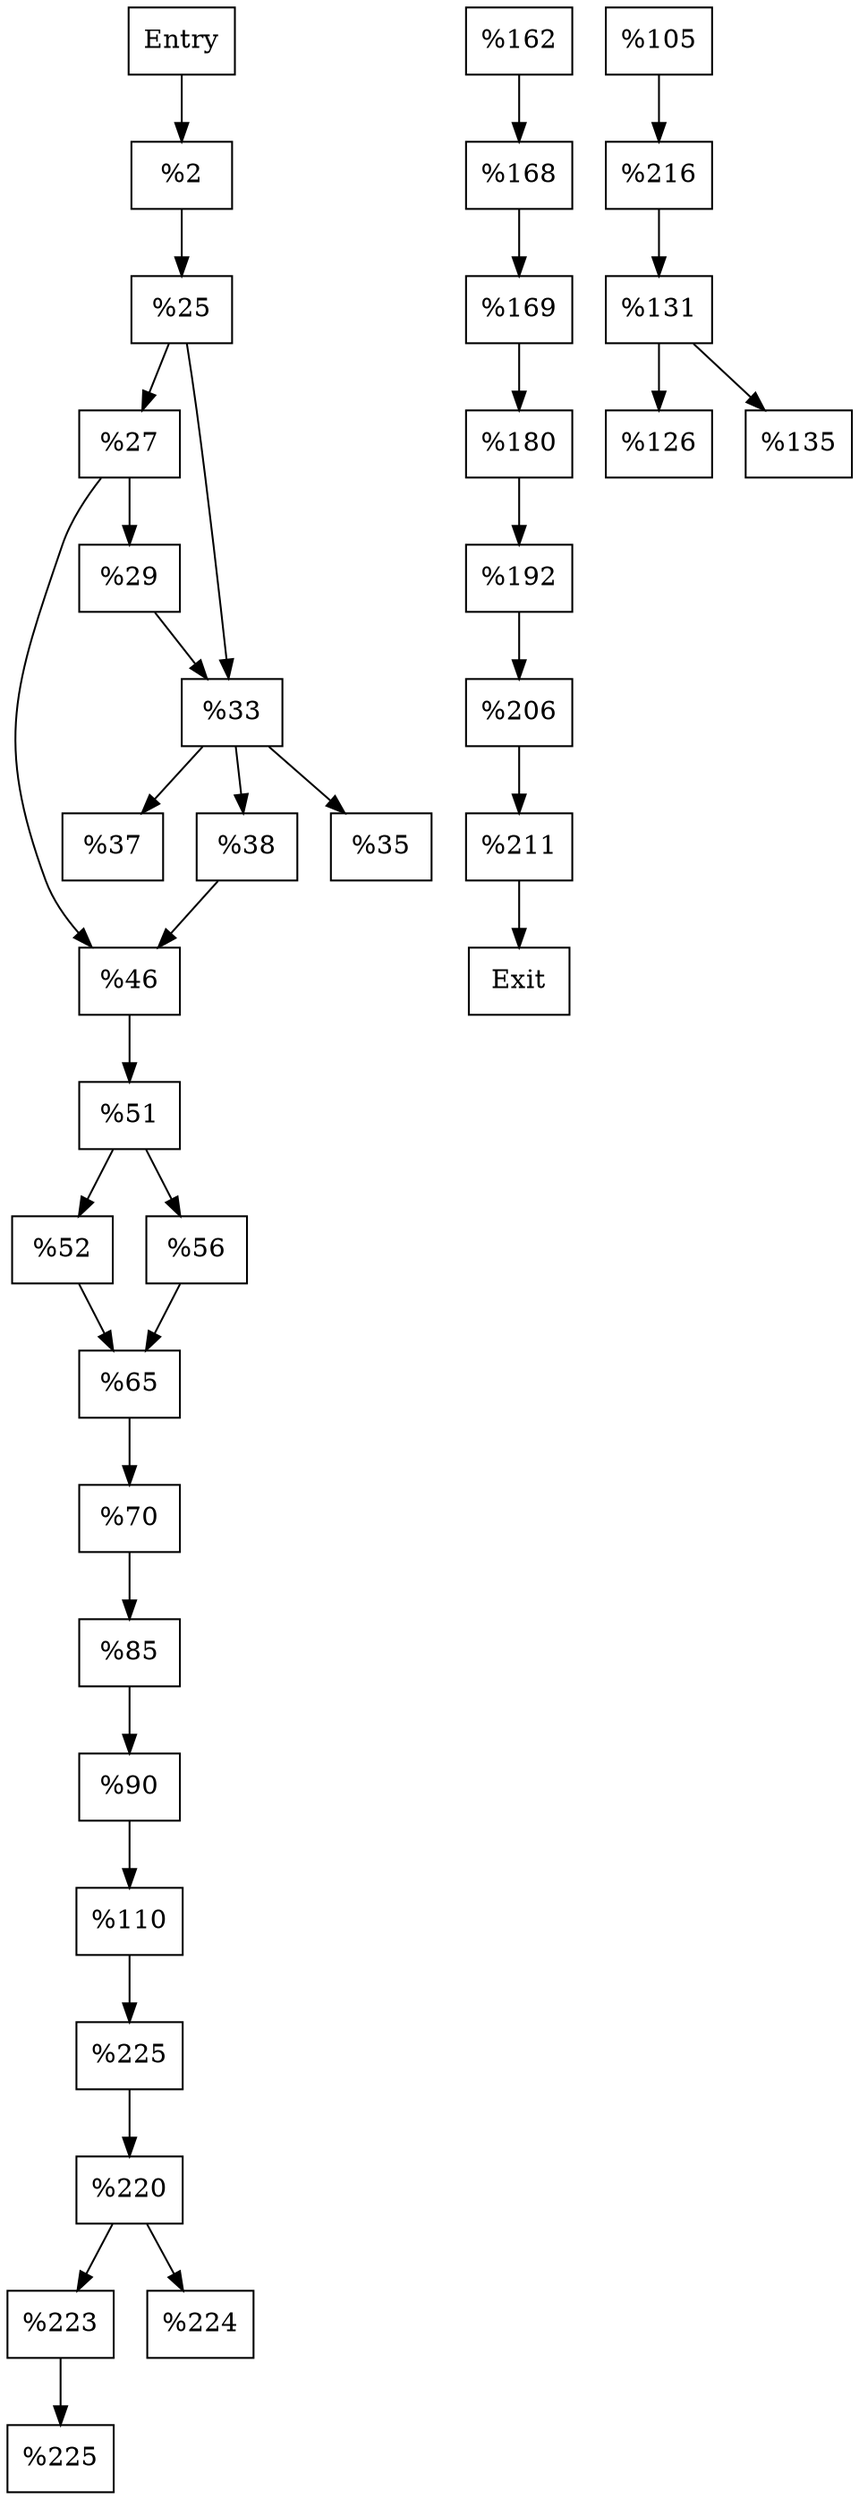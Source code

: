 digraph CFG {
    rankdir=TB;
    node [shape=rectangle];

    entry [label="Entry"];
    exit [label="Exit"];
    
    // Nodes representing basic blocks
    block_1 [label="%2"];
    block_2 [label="%25"];
    block_3 [label="%27"];
    block_4 [label="%29"];
    block_5 [label="%33"];
    block_6 [label="%35"];
    block_7 [label="%37"];
    block_8 [label="%38"];
    block_9 [label="%46"];
    block_10 [label="%51"];
    block_11 [label="%52"];
    block_12 [label="%56"];
    block_13 [label="%65"];
    block_14 [label="%70"];
    block_15 [label="%85"];
    block_16 [label="%90"];
    block_17 [label="%110"];
    block_18 [label="%225"];
    block_19 [label="%220"];
    block_20 [label="%223"];
    block_21 [label="%224"];
    block_22 [label="%225"];
    block_23 [label="%105"];
    block_24 [label="%216"];
    block_25 [label="%131"];
    block_26 [label="%126"];
    block_27 [label="%135"];
    block_28 [label="%162"];
    block_29 [label="%168"];
    block_30 [label="%169"];
    block_31 [label="%180"];
    block_32 [label="%192"];
    block_33 [label="%206"];
    block_34 [label="%211"];
    
    // Edges representing control flow
    entry -> block_1;
    
    block_1 -> block_2; // %2 to %25
    block_2 -> block_5; // %25 to %33
    block_2 -> block_3; // %25 to %27

    block_3 -> block_4; // %27 to %29
    block_4 -> block_5; // %29 to %33
    block_3 -> block_9; // %27 to %108

    block_5 -> block_6; // %33 to %35
    block_5 -> block_7; // %33 to %37
    block_5 -> block_8; // %33 to %38

    block_8 -> block_9; // %38 to %46
    block_9 -> block_10; // %46 to %51
    block_10 -> block_11; // %51 to %52
    block_10 -> block_12; // %51 to %110

    block_11 -> block_13; // %52 to %56
    block_12 -> block_13; // %56 to %65
    block_13 -> block_14; // %65 to %70

    block_14 -> block_15; // %70 to %85
    block_15 -> block_16; // %85 to %90

    block_16 -> block_17; // %90 to %110
    block_17 -> block_18; // %110 to %225

    block_18 -> block_19; // %225 to %220
    block_19 -> block_20; // %220 to %223
    block_19 -> block_21; // %220 to %224

    block_20 -> block_22; // %223 to %224

    block_23 -> block_24; // %105 to %216
    block_24 -> block_25; // %216 to %225
    block_25 -> block_26; // %225 to %126
    block_25 -> block_27; // %225 to %135

    block_28 -> block_29; // %162 to %168
    block_29 -> block_30; // %168 to %169
    block_30 -> block_31; // %169 to %180
    block_31 -> block_32; // %180 to %192
    block_32 -> block_33; // %192 to %206
    block_33 -> block_34; // %206 to %211
    block_34 -> exit; // %211 to Exit
}